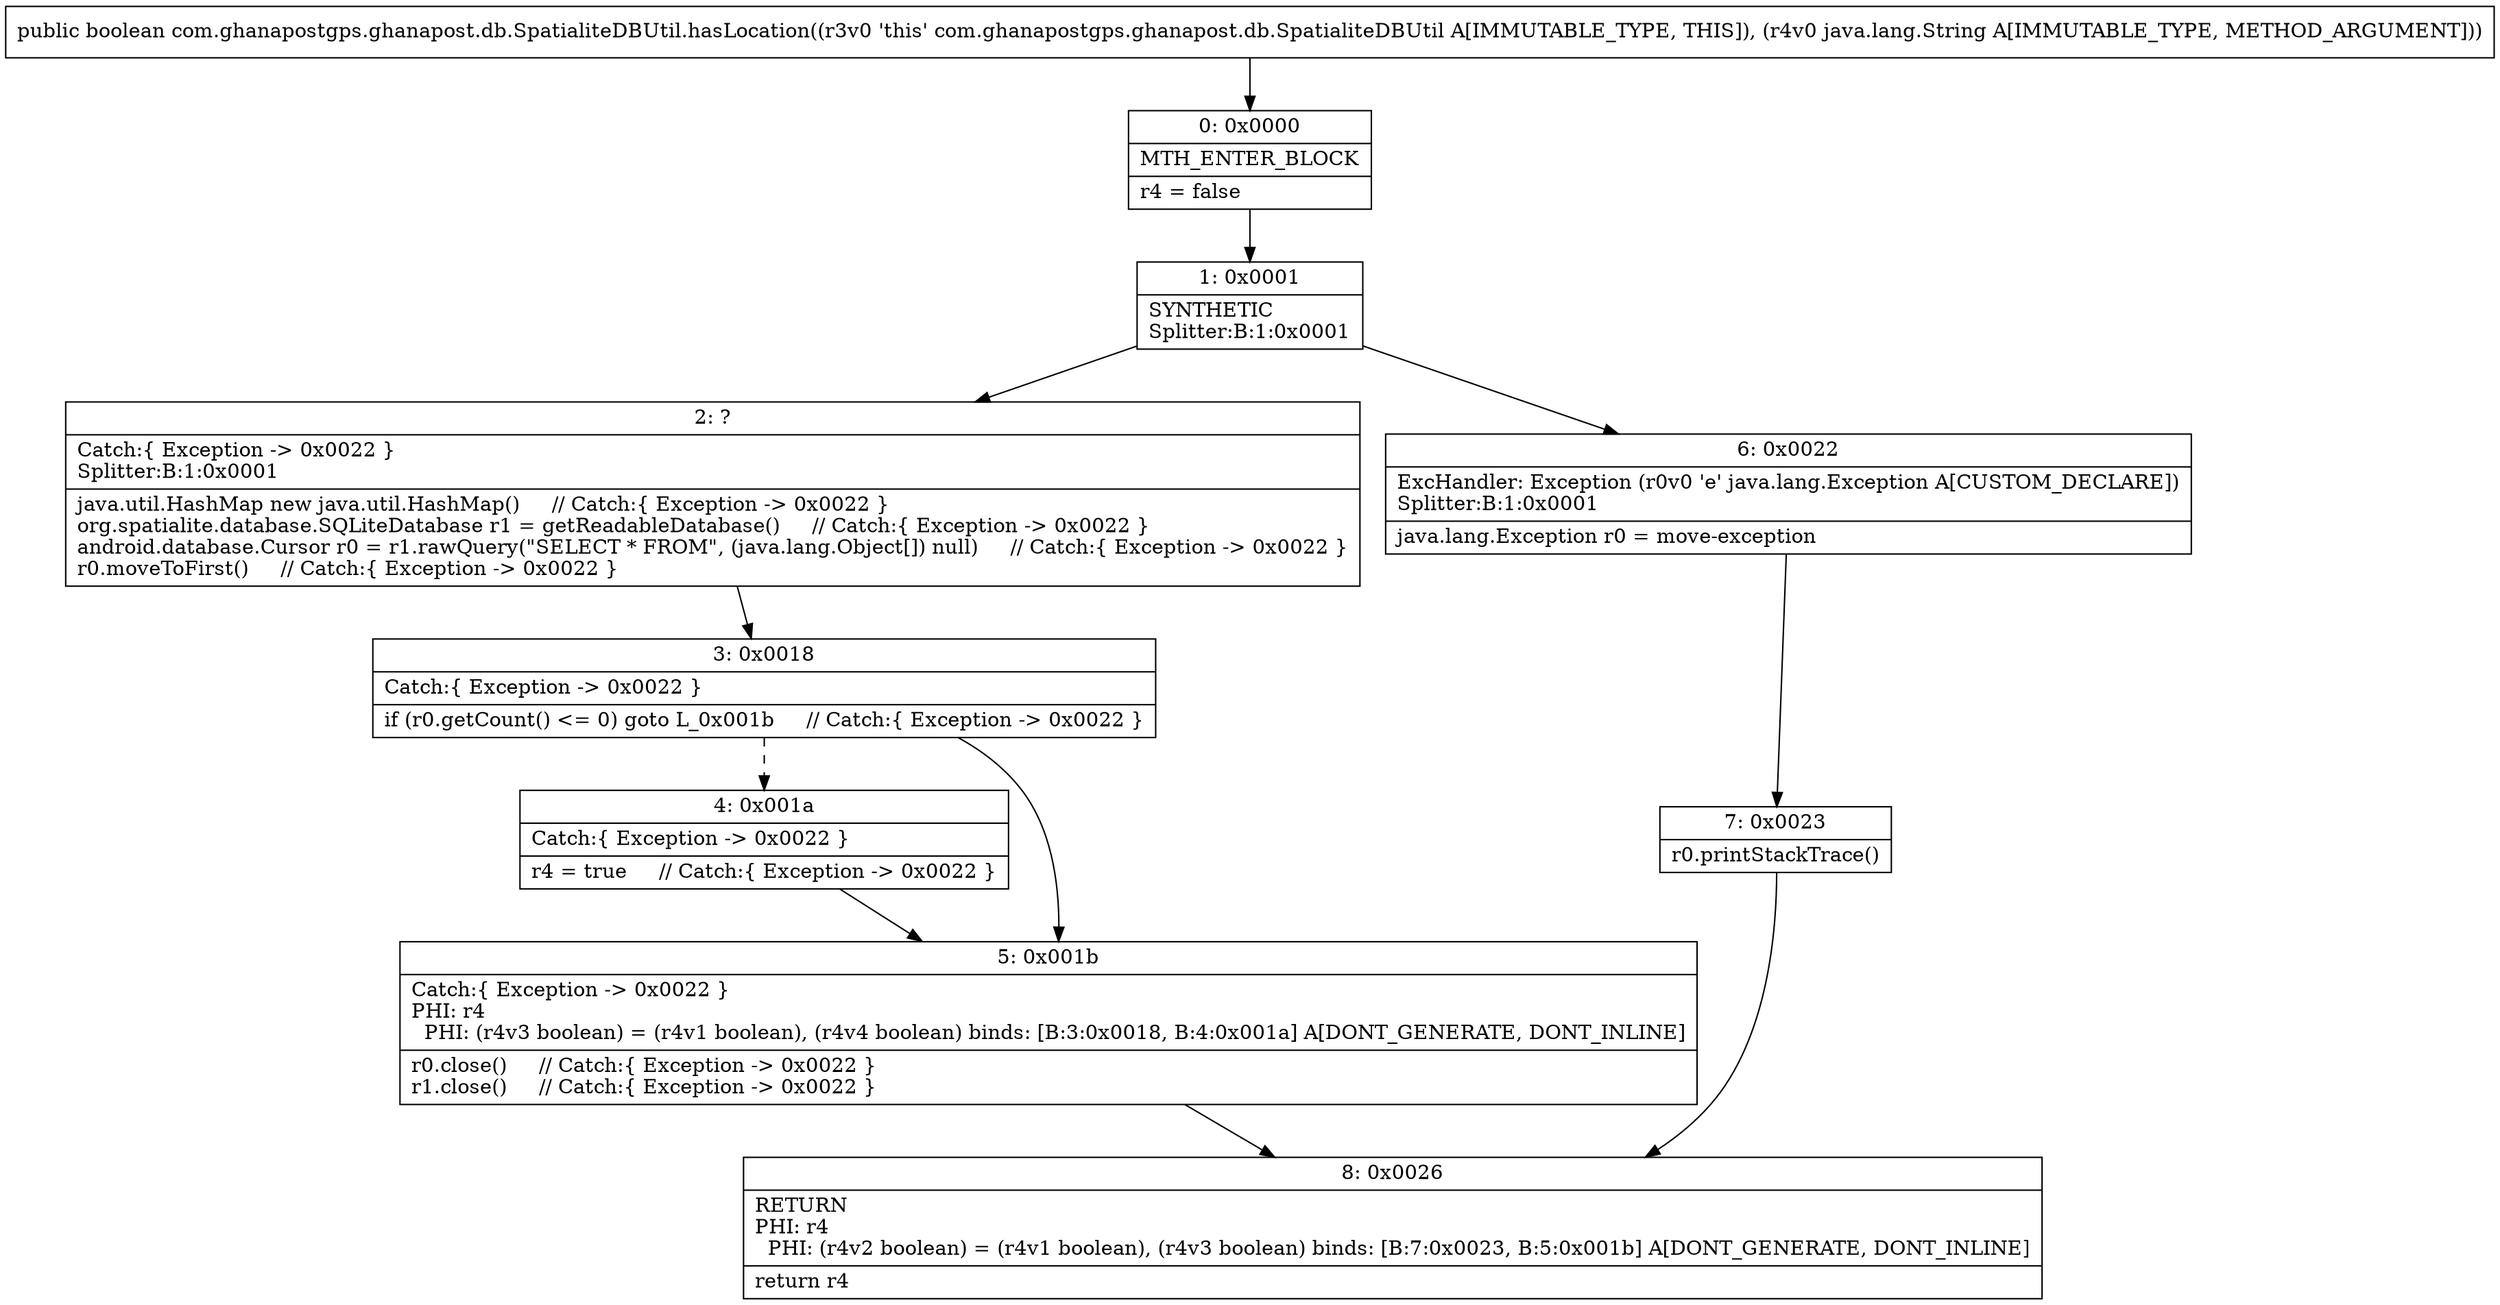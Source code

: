 digraph "CFG forcom.ghanapostgps.ghanapost.db.SpatialiteDBUtil.hasLocation(Ljava\/lang\/String;)Z" {
Node_0 [shape=record,label="{0\:\ 0x0000|MTH_ENTER_BLOCK\l|r4 = false\l}"];
Node_1 [shape=record,label="{1\:\ 0x0001|SYNTHETIC\lSplitter:B:1:0x0001\l}"];
Node_2 [shape=record,label="{2\:\ ?|Catch:\{ Exception \-\> 0x0022 \}\lSplitter:B:1:0x0001\l|java.util.HashMap new java.util.HashMap()     \/\/ Catch:\{ Exception \-\> 0x0022 \}\lorg.spatialite.database.SQLiteDatabase r1 = getReadableDatabase()     \/\/ Catch:\{ Exception \-\> 0x0022 \}\landroid.database.Cursor r0 = r1.rawQuery(\"SELECT * FROM\", (java.lang.Object[]) null)     \/\/ Catch:\{ Exception \-\> 0x0022 \}\lr0.moveToFirst()     \/\/ Catch:\{ Exception \-\> 0x0022 \}\l}"];
Node_3 [shape=record,label="{3\:\ 0x0018|Catch:\{ Exception \-\> 0x0022 \}\l|if (r0.getCount() \<= 0) goto L_0x001b     \/\/ Catch:\{ Exception \-\> 0x0022 \}\l}"];
Node_4 [shape=record,label="{4\:\ 0x001a|Catch:\{ Exception \-\> 0x0022 \}\l|r4 = true     \/\/ Catch:\{ Exception \-\> 0x0022 \}\l}"];
Node_5 [shape=record,label="{5\:\ 0x001b|Catch:\{ Exception \-\> 0x0022 \}\lPHI: r4 \l  PHI: (r4v3 boolean) = (r4v1 boolean), (r4v4 boolean) binds: [B:3:0x0018, B:4:0x001a] A[DONT_GENERATE, DONT_INLINE]\l|r0.close()     \/\/ Catch:\{ Exception \-\> 0x0022 \}\lr1.close()     \/\/ Catch:\{ Exception \-\> 0x0022 \}\l}"];
Node_6 [shape=record,label="{6\:\ 0x0022|ExcHandler: Exception (r0v0 'e' java.lang.Exception A[CUSTOM_DECLARE])\lSplitter:B:1:0x0001\l|java.lang.Exception r0 = move\-exception\l}"];
Node_7 [shape=record,label="{7\:\ 0x0023|r0.printStackTrace()\l}"];
Node_8 [shape=record,label="{8\:\ 0x0026|RETURN\lPHI: r4 \l  PHI: (r4v2 boolean) = (r4v1 boolean), (r4v3 boolean) binds: [B:7:0x0023, B:5:0x001b] A[DONT_GENERATE, DONT_INLINE]\l|return r4\l}"];
MethodNode[shape=record,label="{public boolean com.ghanapostgps.ghanapost.db.SpatialiteDBUtil.hasLocation((r3v0 'this' com.ghanapostgps.ghanapost.db.SpatialiteDBUtil A[IMMUTABLE_TYPE, THIS]), (r4v0 java.lang.String A[IMMUTABLE_TYPE, METHOD_ARGUMENT])) }"];
MethodNode -> Node_0;
Node_0 -> Node_1;
Node_1 -> Node_2;
Node_1 -> Node_6;
Node_2 -> Node_3;
Node_3 -> Node_4[style=dashed];
Node_3 -> Node_5;
Node_4 -> Node_5;
Node_5 -> Node_8;
Node_6 -> Node_7;
Node_7 -> Node_8;
}

